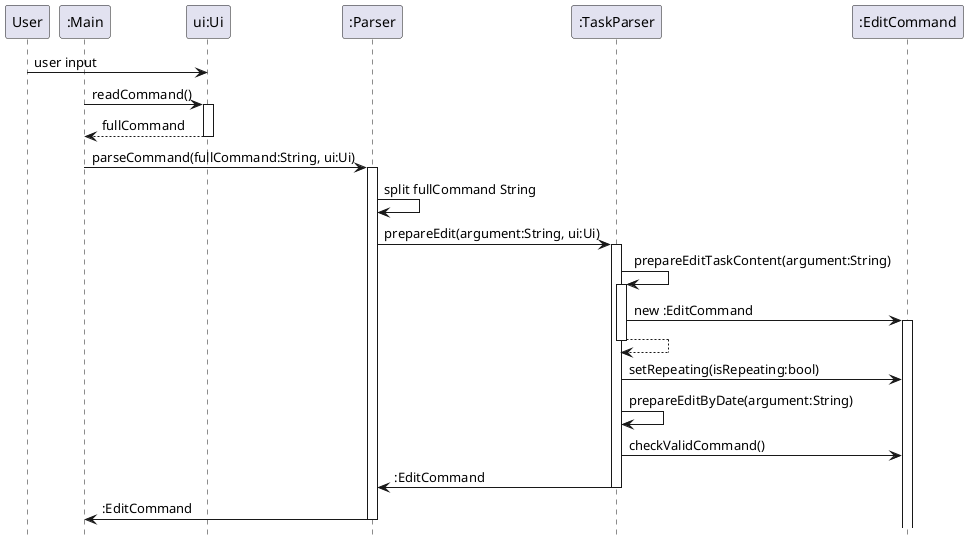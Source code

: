 @startuml

 hide footbox
 participant User as "User"
 participant Main as ":Main"
 participant Ui as "ui:Ui"
 participant Parser as ":Parser"
 participant TaskParser as ":TaskParser"
 participant EditCommand as ":EditCommand"

 User -> Ui: user input

 Main -> Ui: readCommand()
 activate Ui
 Ui --> Main: fullCommand
 deactivate Ui

 Main -> Parser: parseCommand(fullCommand:String, ui:Ui)

 activate Parser
 Parser -> Parser: split fullCommand String
 Parser -> TaskParser: prepareEdit(argument:String, ui:Ui)

 activate TaskParser
 TaskParser -> TaskParser: prepareEditTaskContent(argument:String)
 activate TaskParser
 TaskParser -> EditCommand: new :EditCommand
 activate EditCommand
 TaskParser --> TaskParser
 deactivate TaskParser
 TaskParser -> EditCommand: setRepeating(isRepeating:bool)
 TaskParser -> TaskParser: prepareEditByDate(argument:String)
 TaskParser -> EditCommand: checkValidCommand()
 TaskParser -> Parser: :EditCommand
 deactivate TaskParser
 Parser -> Main: :EditCommand
 deactivate Parser

 @enduml